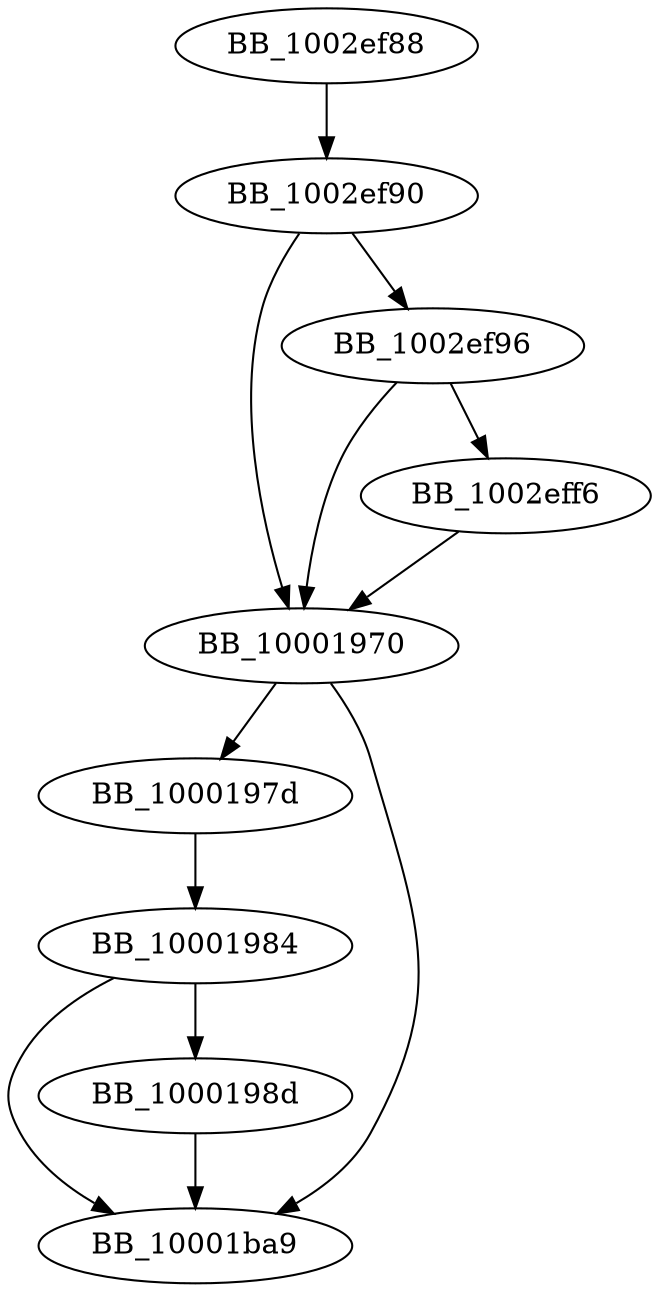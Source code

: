 DiGraph sub_1002EF88{
BB_10001970->BB_1000197d
BB_10001970->BB_10001ba9
BB_1000197d->BB_10001984
BB_10001984->BB_1000198d
BB_10001984->BB_10001ba9
BB_1000198d->BB_10001ba9
BB_1002ef88->BB_1002ef90
BB_1002ef90->BB_10001970
BB_1002ef90->BB_1002ef96
BB_1002ef96->BB_10001970
BB_1002ef96->BB_1002eff6
BB_1002eff6->BB_10001970
}
